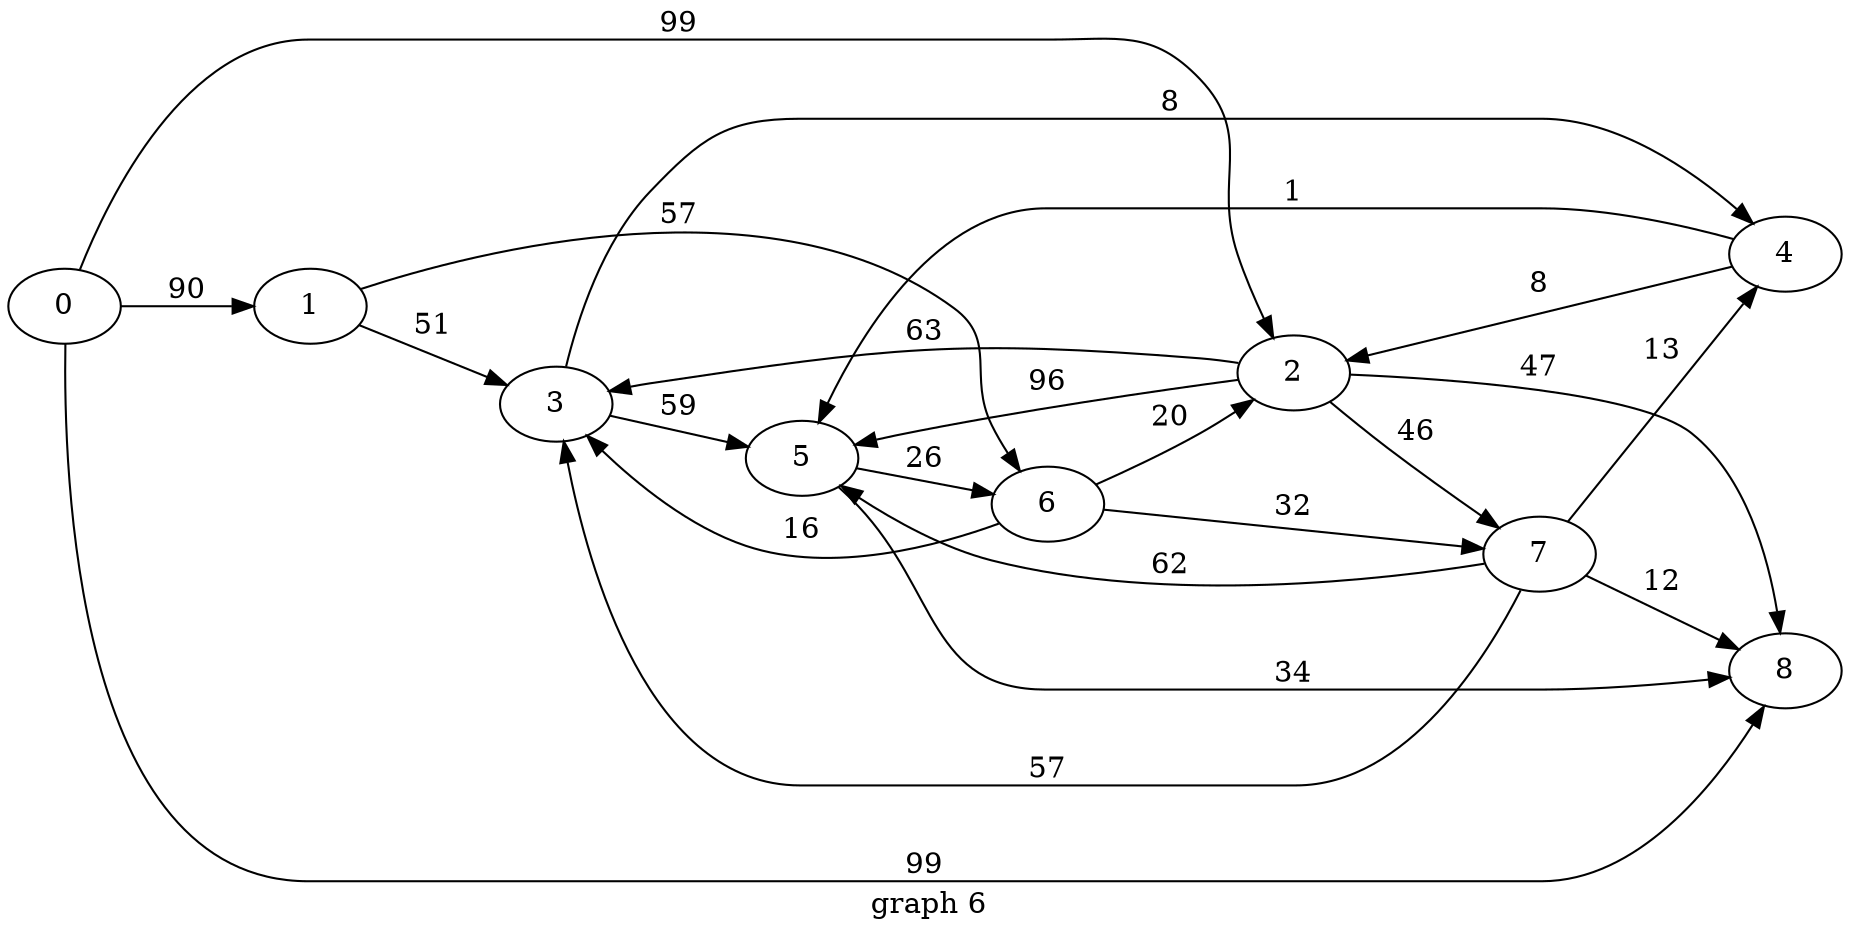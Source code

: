 digraph g{

rankdir = LR
0 -> 1 [label = " 90 "];
0 -> 2 [label = " 99 "];
0 -> 8 [label = " 99 "];
1 -> 3 [label = " 51 "];
1 -> 6 [label = " 57 "];
2 -> 3 [label = " 63 "];
2 -> 5 [label = " 96 "];
2 -> 7 [label = " 46 "];
2 -> 8 [label = " 47 "];
3 -> 4 [label = " 8 "];
3 -> 5 [label = " 59 "];
4 -> 2 [label = " 8 "];
4 -> 5 [label = " 1 "];
5 -> 6 [label = " 26 "];
5 -> 8 [label = " 34 "];
6 -> 2 [label = " 20 "];
6 -> 3 [label = " 16 "];
6 -> 7 [label = " 32 "];
7 -> 3 [label = " 57 "];
7 -> 4 [label = " 13 "];
7 -> 5 [label = " 62 "];
7 -> 8 [label = " 12 "];

label = " graph 6"
}
